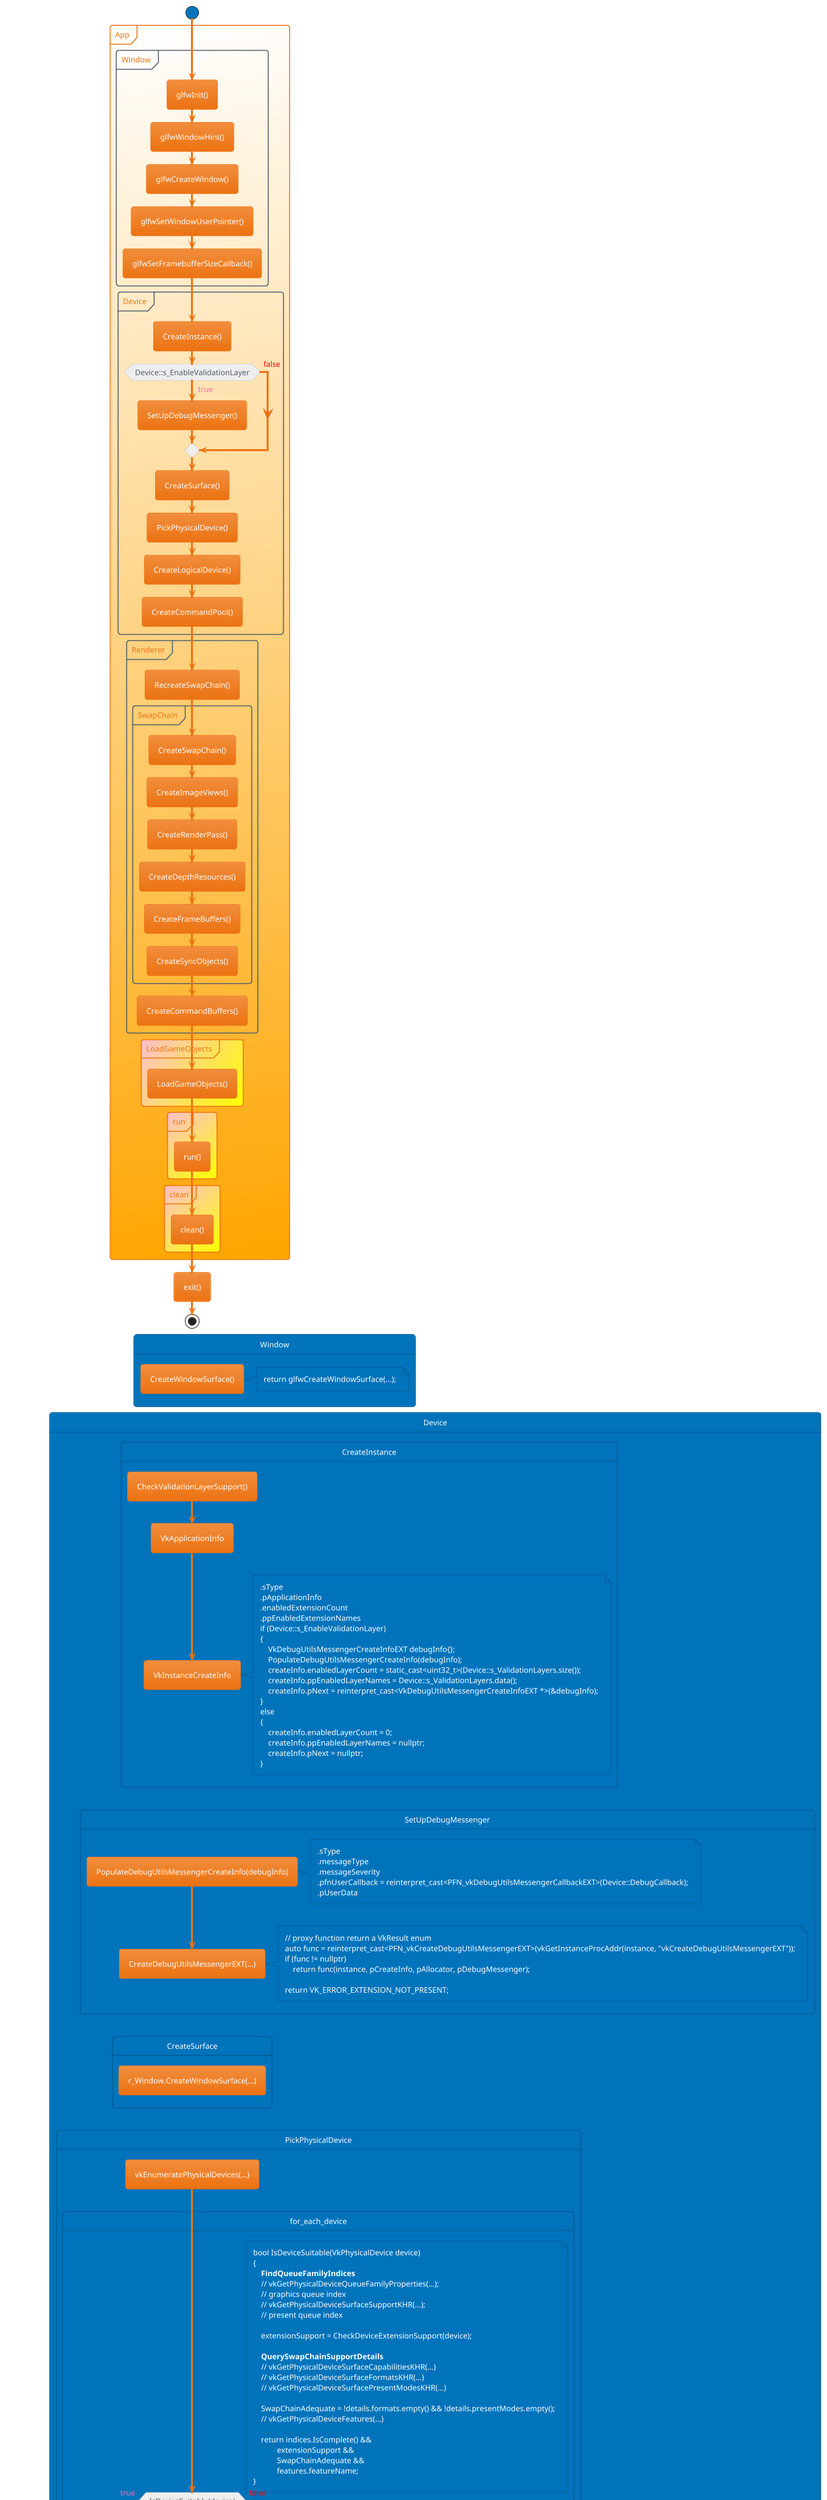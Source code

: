 @startuml Process

!theme aws-orange

start

partition #White/Orange App {

    group Window
        :glfwInit();
        :glfwWindowHint();
        :glfwCreateWindow();
        :glfwSetWindowUserPointer();
        :glfwSetFramebufferSizeCallback();
    end group

    group Device
        :CreateInstance();
        if(Device::s_EnableValidationLayer) then(<color:hotpink>true)
        :SetUpDebugMessenger();
        else(<color:red>false)
        endif
        :CreateSurface();
        :PickPhysicalDevice();
        :CreateLogicalDevice();
        :CreateCommandPool();
    end group

    group Renderer
        :RecreateSwapChain();

        group SwapChain
            :CreateSwapChain();
            :CreateImageViews();
            :CreateRenderPass();
            :CreateDepthResources();
            :CreateFrameBuffers();
            :CreateSyncObjects();
        end group

        :CreateCommandBuffers();

    end group

    partition #Pink/Yellow LoadGameObjects {
        :LoadGameObjects();
    }
    
    partition #Pink/Yellow run {
        :run();
    }

    partition #Pink/Yellow clean {
        :clean();
    }

}

:exit();

stop






card Window {
    :CreateWindowSurface();

    note right
        return glfwCreateWindowSurface(...);
    end note

    detach
}

card Device {
    card CreateInstance {
        :CheckValidationLayerSupport();
        :VkApplicationInfo;
        :VkInstanceCreateInfo;

        note right
            .sType
            .pApplicationInfo
            .enabledExtensionCount
            .ppEnabledExtensionNames
            if (Device::s_EnableValidationLayer)
            {
                VkDebugUtilsMessengerCreateInfoEXT debugInfo{};
                PopulateDebugUtilsMessengerCreateInfo(debugInfo);
                createInfo.enabledLayerCount = static_cast<uint32_t>(Device::s_ValidationLayers.size());
                createInfo.ppEnabledLayerNames = Device::s_ValidationLayers.data();
                createInfo.pNext = reinterpret_cast<VkDebugUtilsMessengerCreateInfoEXT *>(&debugInfo);
            }
            else
            {
                createInfo.enabledLayerCount = 0;
                createInfo.ppEnabledLayerNames = nullptr;
                createInfo.pNext = nullptr;
            }
        end note

        detach
    }

    card SetUpDebugMessenger {
        :PopulateDebugUtilsMessengerCreateInfo(debugInfo);

        note right
            .sType
            .messageType
            .messageSeverity
            .pfnUserCallback = reinterpret_cast<PFN_vkDebugUtilsMessengerCallbackEXT>(Device::DebugCallback);
            .pUserData
        end note

        :CreateDebugUtilsMessengerEXT(...);
        note right
            // proxy function return a VkResult enum
            auto func = reinterpret_cast<PFN_vkCreateDebugUtilsMessengerEXT>(vkGetInstanceProcAddr(instance, "vkCreateDebugUtilsMessengerEXT"));
            if (func != nullptr)
                return func(instance, pCreateInfo, pAllocator, pDebugMessenger);

            return VK_ERROR_EXTENSION_NOT_PRESENT;
        end note

        detach
    }

    card CreateSurface {
        :r_Window.CreateWindowSurface(...);

        detach
    }

    card PickPhysicalDevice {
        :vkEnumeratePhysicalDevices(...);

        card for_each_device {
            if(IsDeviceSuitable(device)) then(<color:hotpink>true)
                :m_PhysicalDevice = device;
                :break loop;
            else(<color:red>false)
                :continue loop;
            endif

            floating note right
                bool IsDeviceSuitable(VkPhysicalDevice device)
                {
                    **FindQueueFamilyIndices**
                    // vkGetPhysicalDeviceQueueFamilyProperties(...);
                    // graphics queue index
                    // vkGetPhysicalDeviceSurfaceSupportKHR(...);
                    // present queue index

                    extensionSupport = CheckDeviceExtensionSupport(device);

                    **QuerySwapChainSupportDetails**
                    // vkGetPhysicalDeviceSurfaceCapabilitiesKHR(...)
                    // vkGetPhysicalDeviceSurfaceFormatsKHR(...)
                    // vkGetPhysicalDeviceSurfacePresentModesKHR(...)

                    SwapChainAdequate = !details.formats.empty() && !details.presentModes.empty();
                    // vkGetPhysicalDeviceFeatures(...)

                    return indices.IsComplete() &&
                            extensionSupport &&
                            SwapChainAdequate &&
                            features.featureName;
                }
            end note
        }

        if(m_PhysicalDevice == VK_NULL_HANDLE) then(<color:hotpink>true)
            :throw exception;
        else(<color:red>false)
        endif

        stop
    }

    card CreateLogicalDevice {
        card create_VkDeviceQueueCreateInfo_for_each_unique_queue_index {
            :VkDeviceQueueCreateInfo;
            
            note right
                .sType
                .queueFamilyIndex
                .queueCount
                .pQueuePriorities
            end note

            detach
        }

        :vkCreateDevice(...);

        note right
            **VkDeviceCreateInfo**
            .sType
            .queueCreateInfoCount
            .pQueueCreateInfos
            .pEnabledFeatures
            .enabledExtensionCount
            .pEnabledExtensionNames
            if(Device::s_EnableValidationLayer)
            {
                .enabledLayerCount
                .pEnabledLayerNames
            }
        end note

        :vkGetDeviceQueue(...) // graphics queue;
        :vkGetDeviceQueue(...) // present queue;

        detach
    }

    card CreateCommandPool {
        :VkCommandPoolCreateInfo;

        note right
            .sType
            .queueFamilyIndex
            .flags //e.g.// VK_COMMAND_POOL_CREATE_RESET_COMMAND_BUFFER_BIT
        end note

        detach
    }
}

card Renderer {
    :RecreateSwapChain();

    note right
        auto extent = r_Window.GetExtent();

        while (extent.width == 0 || extent.height == 0)
        {
            extent = r_Window.GetExtent();
            glfwWaitEvents();
        }

        vkDeviceWaitIdle(r_Device.GetDevice());

        if (up_SwapChain == nullptr)
            up_SwapChain = std::make_unique<SwapChain>(r_Device, extent);
        else
        {
            std::shared_ptr<SwapChain> oldSwapChain = std::move(up_SwapChain);
            up_SwapChain = std::make_unique<SwapChain>(r_Device, extent, oldSwapChain);

            if (!oldSwapChain->CompareSwapFormats(*up_SwapChain.get()))
                throw std::runtime_error("SwapChain image or depth format has changed!");
        }
    end note

    detach

    card SwapChain {
        :CreateSwapChain();

        note right
            when create swap chain it also create a sequence of images for specified image usage
            **VkSwapchainCreateInfoKHR**
            .sType
            .surface
            .minImageCount
            .imageFormat
            .imageColorSpace
            .imageArrayLayers
            .imageUsage //e.g.// VK_IMAGE_USAGE_COLOR_ATTACHMENT_BIT
            uint32_t queueFamilyIndices[] = {indices.graphicsFamily, indices.presentFamily};
            if (indices.graphicsFamily != indices.presentFamily)
            {
                createInfo.imageSharingMode = VK_SHARING_MODE_CONCURRENT;
                createInfo.queueFamilyIndexCount = 2;
                createInfo.pQueueFamilyIndices = queueFamilyIndices;
            }
            else
            {
                createInfo.imageSharingMode = VK_SHARING_MODE_EXCLUSIVE;
                createInfo.queueFamilyIndexCount = 0;
                createInfo.pQueueFamilyIndices = nullptr;
            }
            .preTransform
            .compositeAlpha
            .presentMode
            .imageExtent
            .clipped
            .oldSwapchain = sp_OldSwapChain == nullptr ? VK_NULL_HANDLE : sp_OldSwapChain->GetSwapChain()

            vkGetSwapchainImagesKHR(...)
        end note

        :CreateImageViews();

        note right
            for each image
            **VkImageViewCreateInfo**
            .sType
            .image
            .viewType //e.g.// VK_IMAGE_VIEW_TYPE_2D
            .format
            .subresourceRange.aspectMask //e.g.// VK_IMAGE_ASPECT_COLOR_BIT
            .subresourceRange.baseMipLevel
            .subresourceRange.levelCount
            .subresourceRange.baseArrayLayer
            .subresourceRange.layerCount
        end note

        :CreateRenderPass();

        note right
            **VkAttachmentDescription**
            .format
            .samples //e.g.// VK_SAMPLE_COUNT_1_BIT
            .loadOp // the load operation before draw a new frame buffer
            .storeOp // the store operation of rendered frame content
            .stencilLoadOp
            .stencilStoreOp
            .initialLayout // the attachment's initial layout when render pass begin
            //e.g.// VK_IMAGE_LAYOUT_UNDEFINED
            .finalLayout // the attachment's final layout when render pass end
            //e.g.// VK_IMAGE_LAYOUT_PRESENT_SRC_KHR

            **VkAttachmentReference**
            .attachment // the attachment index
            .layout // the attachments' layout during the subpass
            //e.g.// VK_IMAGE_LAYOUT_COLOR_ATTACHMENT_OPTIMAL

            //e.g.// image color attachment
            renderpass begin -> renderpass end -[transition]-> subpass
            undefined -> present_src -> color_attachment
            previous frame buffer -> current frame buffer
            clear -> render -> store

            define subpasses indexed from 0
            **VkSubpassDescription**
            .pipelineBindPoint //e.g.// VK_PIPELINE_BIND_POINT_GRAPHICS
            .colorAttachmentCount // the attachment **reference** count to be used
            .pColorAttachments // the color attachment **reference**
            .pDepthStencilAttachment // the depth stencil attachment **reference** to be used
            .p***Attachment

            subpass
            implicit subpass -> our defined subpasses -> implicit subpass
            VK_SUBPASS_EXTERNAL -> [index] 0,1,2,... -> VK_SUBPASS_EXTERNAL

            control the image attachment layout transition and dependent relationship between subpasses
            **VkSubpassDependency**
            .srcSubpass     // index of the first subpass in the dependency
            .dstSubpass     // index of the second subpass in the dependency
            .srcAccessMask  // the source subpass access mask
            .srcStageMask   // the source subpass wait stage
            .dstAccessMask  // the destination subpass access mask      e.g. VK_ACCESS_COLOR_ATTACHMENT_WRITE_BIT
            .dstStageMask   // the destination subpass wait stage       e.g. VK_PIPELINE_STAGE_COLOR_ATTACHMENT_OUTPUT_BIT

            **VkRenderPassCreateInfo**
            .sType
            .attachmentCount
            .pAttachments
            .subpassCount
            .pSubpasses
            .dependencyCount
            .pDependencies
        end note

        :CreateDepthResources();

        note right
            manually create a second sequence of images for depth resource
            **VkImageCreateInfo**
            .sType
            .imageType
            .extent.width
            .extent.height
            .extent.depth
            .mipLevels
            .arrayLayers
            .format
            .tiling
            .initialLayout
            .usage
            .samples
            .queueFamilyIndexCount
            .pQueueFamilyIndices
            .sharingMode

            get memory requirements
            **VkMemoryAllocateInfo**
            .sType
            .allocationSize
            .memoryTypeIndex
            allocate memory and bind memory

            **VkImageViewCreateInfo**
            just like above
        end note

        :*CreateFrameBuffers();

        note right
            for each frame buffer
            **VkFramebufferCreateInfo**
            .sType
            .renderPass
            .attachmentCount // the size(count) of iamge view array
            .pAttachments // the image view array in render pass specified order
            .width
            .height
            .layers
        end note

        :CreateSyncObjects();

        note right
            **VkSemaphoreCreateInfo**
            .sType
            AcquireNextImage -[(unsignaled)ImageAvailableSemaphores(wait)]-> SubmitCommandBuffer -[(signaled)RenderFinishedSemaphores(wait)]-> Present

            **VkFenceCreateInfo**
            .sType
            .flags //e.g.// VK_FENCE_CREATE_SIGNALED_BIT
            AcquireNextImage -> ResetFence -> SubmitCommandBuffer -> WaitForFence -> AcquireNextImage
        end note


        detach
    }

    :CreateCommandBuffers();

    note right
        VkCommandBufferAllocateInfo
        .sType
        .level //e.g.// VK_COMMAND_BUFFER_LEVEL_PRIMARY
        .commandPool
        .commandBufferCount
    end note

    detach
}

card LoadGameObjects {
    group Model
            :CreateVertexBuffers();

            floating note right
                **VkBufferCreateInfo**
                .sType
                .size
                .usage
                .sharingMode

                get memory requirements
                **VkMemoryAllocateInfo**
                .sType
                .allocationSize
                .memoryTypeIndex
                allocate memory and bind memory
            end note

            :CreateIndexBuffers();

            detach

        end group

        group Game_Object
            :obj = DivineGameObject::CreateGameObject();

            note right
                **Euler Angles**
                obj.sp_Model
                obj.m_Color
                obj.m_ModelMatrix // (copy on wikipedia)Matrix corrsponds to Translate * Ry * Rx * Rz * Scale
            end note

        end group

    :m_GameObjects.push_back(std::move(obj));

    floating note right
        //NOTE:// Transformation is selecting a set of coordinate basis.
    end note

    detach
}

card run {
        group RenderSystem

            :CreatePipelineLayout();

            note right
                **VkPipelineLayoutCreateInfo**
                .sType
                .setLayoutCount
                .pSetLayouts
                .pushConstantRangeCount
                .pPushConstantRanges
            end note

            detach

            group GraphicsPipeline

                :CreateShaderModule();
                :VkPipelineShaderStageCreateInfo;
                :VkPipelineVertexInputStateCreateInfo;
                :VkPipelineInputAssemblyStateCreateInfo;
                :(dynamic optional)VkViewport viewport;
                :(dynamic optional)VkRect2D scissor;
                :VkPipelineViewportStateCreateInfo;
                :VkPipelineRasterizationStateCreateInfo;
                :VkPipelineMultisampleStateCreateInfo;
                :VkPipelineColorBlendAttachmentState;
                :VkPipelineColorBlendStateCreateInfo;
                :VkPipelineDepthStencilStateCreateInfo;
                :VkDynamicState;
                :VkPipelineDynamicStateCreateInfo;
                :VkPipelineLayout;
                :VkRenderPass;
                :uint32_t subpass;

                detach

            end group

        end group

        group Camera

            :SetView();

                note right
                    **Euler Angles**
                    //NOTE:// The camera rotation is the inverse rotation matrix and
                    the translation is based on the new camera coordinate basis.
                    viewMat // Matrix corrsponds to Translate * Ry * Rx * Rz
                end note

            :SetProjection();

            note right
                projectionMat
                ##OrthographicProjection
                ##PerspctiveProjection
            end note

            detach

        end group

        group KeyboardController

            :void MoveInPlaneXZ(GLFWwindow *window, float dt, DivineGameObject &gameObjects);
            note right
                #A controller controlls at least one game_object
                which is an abstraction of transformation matrices.
                #In this function we just change the rotate or translation component
                when certain key is pressed since we just want to move the objects.
                #Note that we use Euler Angles right now, we need to avoid Gimbal Lock happening
                by simply clamping the (Roll[Z] Yaw[Y] Pich[X])Pich angle to +- 90 degrees.
                #The move implementation part is based on the world coordinate.
            end note

            detach

        end group

        group WhileLoop
            while(!m_Window.ShouldClose()) is(<color:hotpink>true)
                :glfwPollEvents();
                :controller.MoveInPlaneXZ(m_Window.GetWindowHandle(),frameTime, viewObject);
                :camera.SetViewMat();
                :camera.SetProjectionMat();
                :m_Renderer.BeginFrame();
                :m_Renderer.BeginRenderPass();
                :RenderSystem.RenderGameObjects();
                :m_Renderer.EndRenderPass();
                :m_Renderer.EndFrame();
            endwhile(<color:hotpink>false)
                :vkDeviceWaitIdle();
        end group
}

card clean {
    group RenderSystem
        :vkDestroyPipelineLayout();
        group GraphicsPipeline
            :vkDestroyPipeline();
            :vkDestroyShaderModule();
            :vkDestroyShaderModule();
        end group
    end group

    group Renderer
        :FreeCommandBuffers();
        group SwapChain
            :vkDestroySemaphore(...);
            :vkDestroyFence(...);
            :vkDestroyFramebuffer(...);
            :vkDestroyImageView(...);
            note right
                The depth images.
            end note
            :vkDestroyImage(...);
            :vkFreeMemory(...);
            :vkDestroyRenderPass();
            note right
                Only one render pass.
            end note
            :vkDestroyImageView(...);
            note right
                The swap chain image view.
            end note
            :vkDestroySwapchainKHR();
            note right
                Only one swap chain.
            end note
        end group
    end group

    group Device
        :vkDestroyCommandPool();
        :vkDestroyDevice();
        :vkDestroySurfaceKHR();
        if(Device::s_EnableValidationLayer) then(<color:hotpink>true)
        :DestroyDebugUtilsMessengerEXT();
        else(<color:red>false)
        endif
        :vkDestroyInstance();
    end group

    group Window
        :glfwDestroyWindow();
        :glfwTerminate();

        detach

    end group
}

@enduml